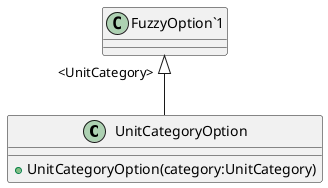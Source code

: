 @startuml
class UnitCategoryOption {
    + UnitCategoryOption(category:UnitCategory)
}
"FuzzyOption`1" "<UnitCategory>" <|-- UnitCategoryOption
@enduml
